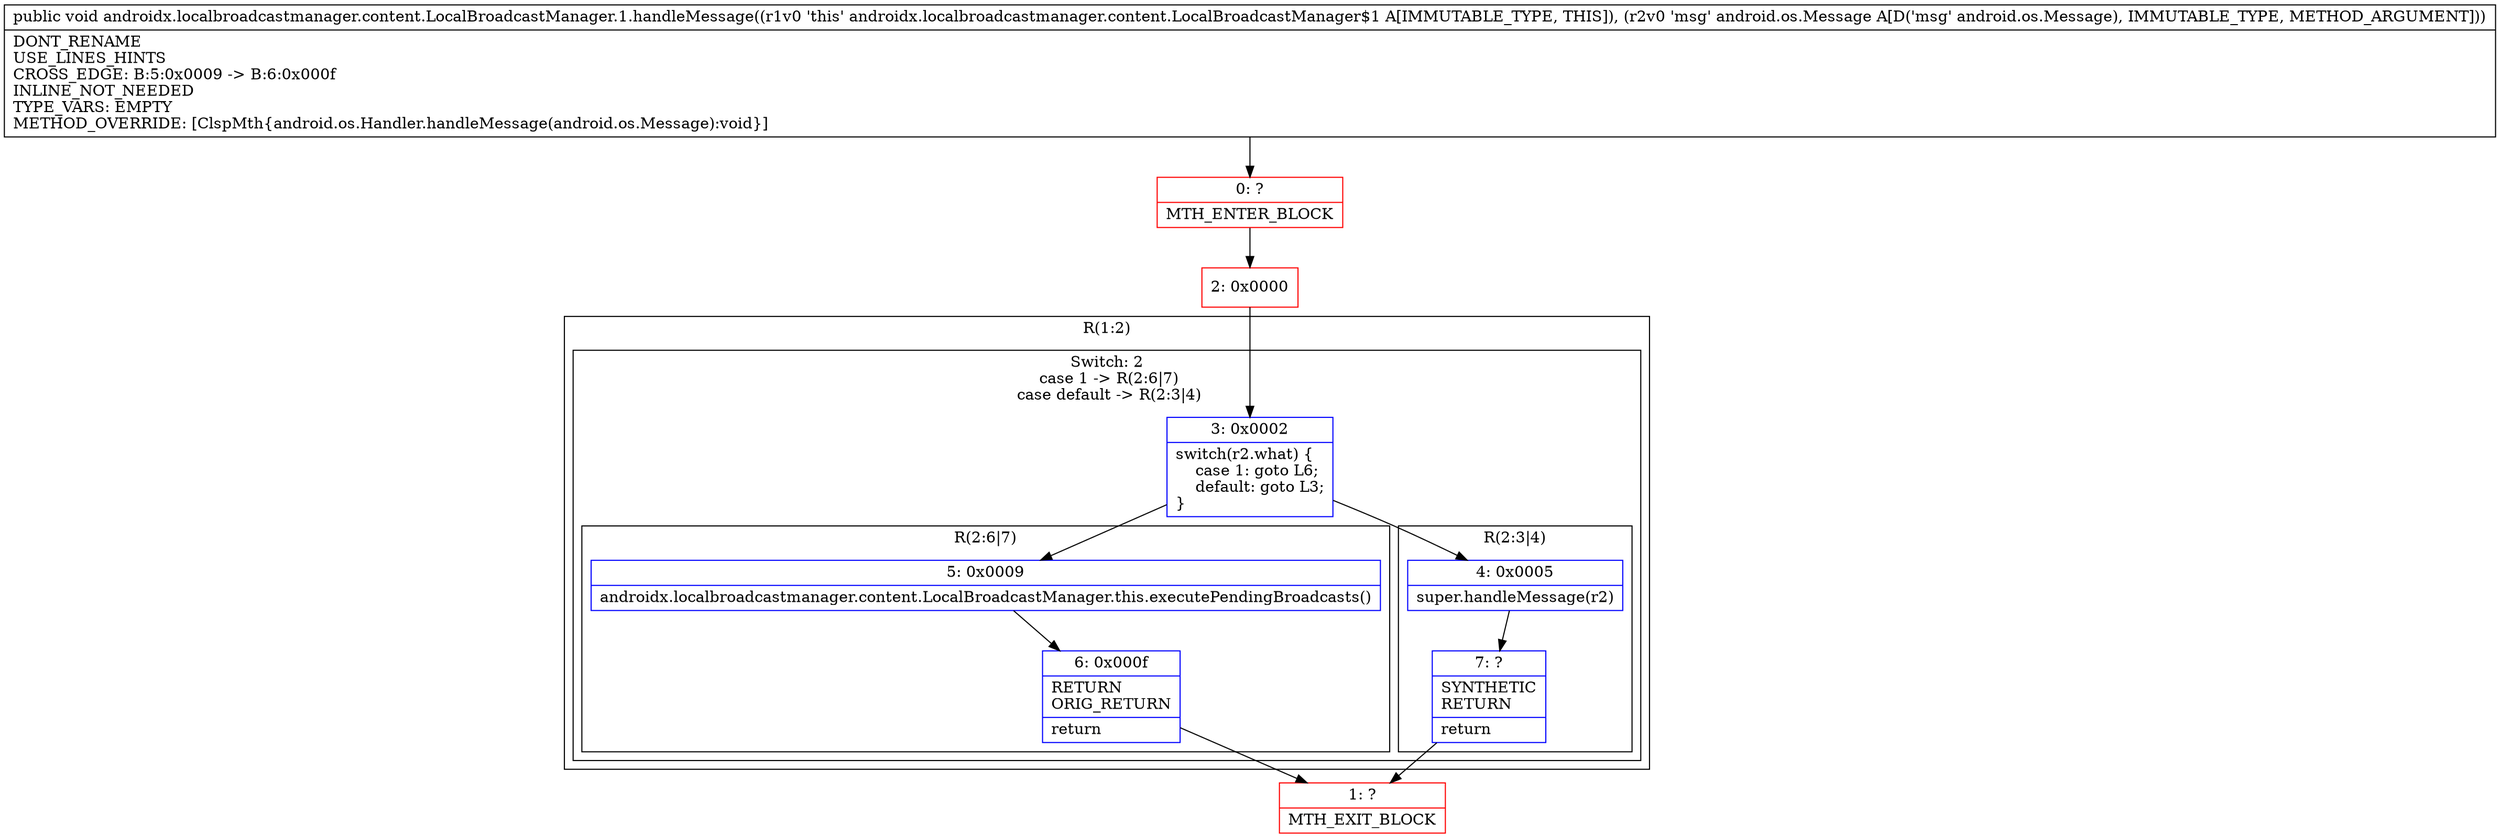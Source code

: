 digraph "CFG forandroidx.localbroadcastmanager.content.LocalBroadcastManager.1.handleMessage(Landroid\/os\/Message;)V" {
subgraph cluster_Region_975127835 {
label = "R(1:2)";
node [shape=record,color=blue];
subgraph cluster_SwitchRegion_91380419 {
label = "Switch: 2
 case 1 -> R(2:6|7)
 case default -> R(2:3|4)";
node [shape=record,color=blue];
Node_3 [shape=record,label="{3\:\ 0x0002|switch(r2.what) \{\l    case 1: goto L6;\l    default: goto L3;\l\}\l}"];
subgraph cluster_Region_73126734 {
label = "R(2:6|7)";
node [shape=record,color=blue];
Node_5 [shape=record,label="{5\:\ 0x0009|androidx.localbroadcastmanager.content.LocalBroadcastManager.this.executePendingBroadcasts()\l}"];
Node_6 [shape=record,label="{6\:\ 0x000f|RETURN\lORIG_RETURN\l|return\l}"];
}
subgraph cluster_Region_1573432683 {
label = "R(2:3|4)";
node [shape=record,color=blue];
Node_4 [shape=record,label="{4\:\ 0x0005|super.handleMessage(r2)\l}"];
Node_7 [shape=record,label="{7\:\ ?|SYNTHETIC\lRETURN\l|return\l}"];
}
}
}
Node_0 [shape=record,color=red,label="{0\:\ ?|MTH_ENTER_BLOCK\l}"];
Node_2 [shape=record,color=red,label="{2\:\ 0x0000}"];
Node_1 [shape=record,color=red,label="{1\:\ ?|MTH_EXIT_BLOCK\l}"];
MethodNode[shape=record,label="{public void androidx.localbroadcastmanager.content.LocalBroadcastManager.1.handleMessage((r1v0 'this' androidx.localbroadcastmanager.content.LocalBroadcastManager$1 A[IMMUTABLE_TYPE, THIS]), (r2v0 'msg' android.os.Message A[D('msg' android.os.Message), IMMUTABLE_TYPE, METHOD_ARGUMENT]))  | DONT_RENAME\lUSE_LINES_HINTS\lCROSS_EDGE: B:5:0x0009 \-\> B:6:0x000f\lINLINE_NOT_NEEDED\lTYPE_VARS: EMPTY\lMETHOD_OVERRIDE: [ClspMth\{android.os.Handler.handleMessage(android.os.Message):void\}]\l}"];
MethodNode -> Node_0;Node_3 -> Node_4;
Node_3 -> Node_5;
Node_5 -> Node_6;
Node_6 -> Node_1;
Node_4 -> Node_7;
Node_7 -> Node_1;
Node_0 -> Node_2;
Node_2 -> Node_3;
}

